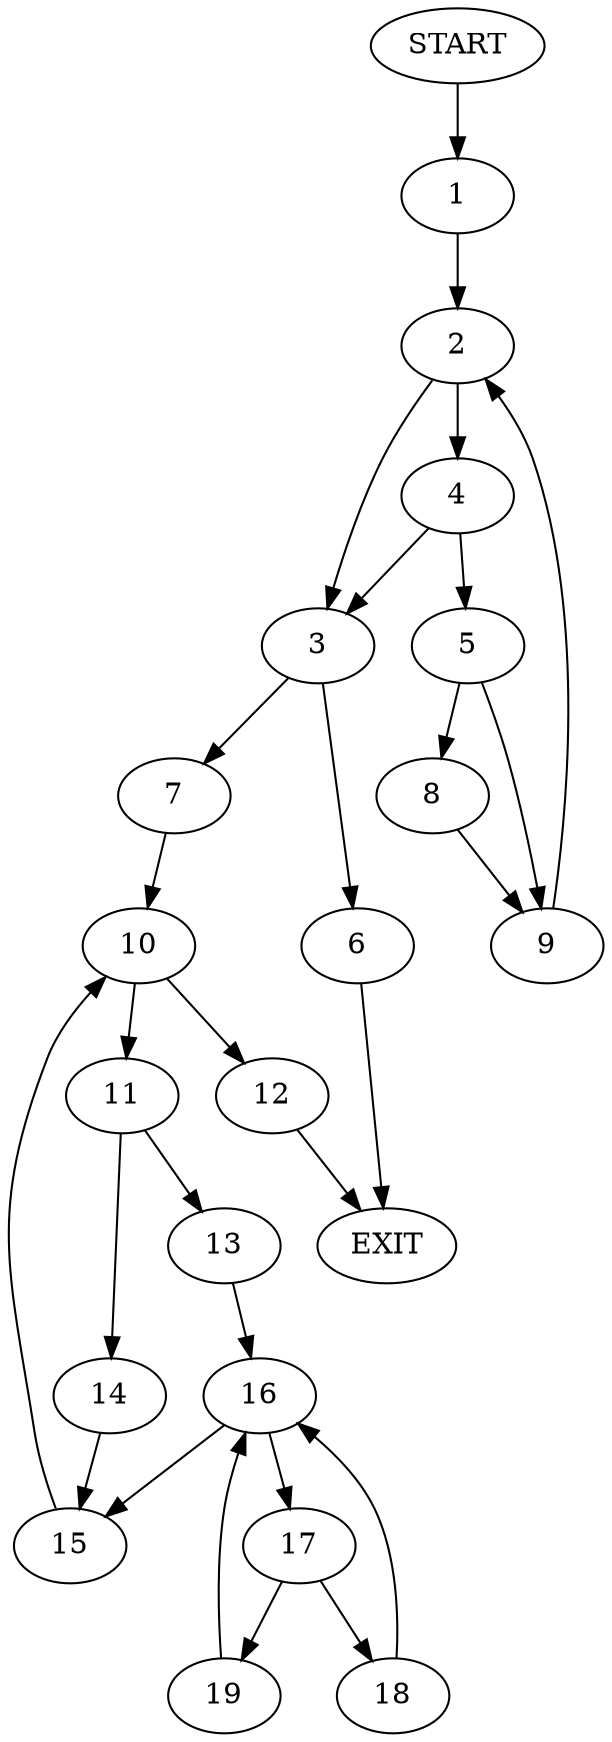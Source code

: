 digraph {
0 [label="START"]
20 [label="EXIT"]
0 -> 1
1 -> 2
2 -> 3
2 -> 4
4 -> 5
4 -> 3
3 -> 6
3 -> 7
5 -> 8
5 -> 9
8 -> 9
9 -> 2
7 -> 10
6 -> 20
10 -> 11
10 -> 12
12 -> 20
11 -> 13
11 -> 14
14 -> 15
13 -> 16
15 -> 10
16 -> 15
16 -> 17
17 -> 18
17 -> 19
19 -> 16
18 -> 16
}
